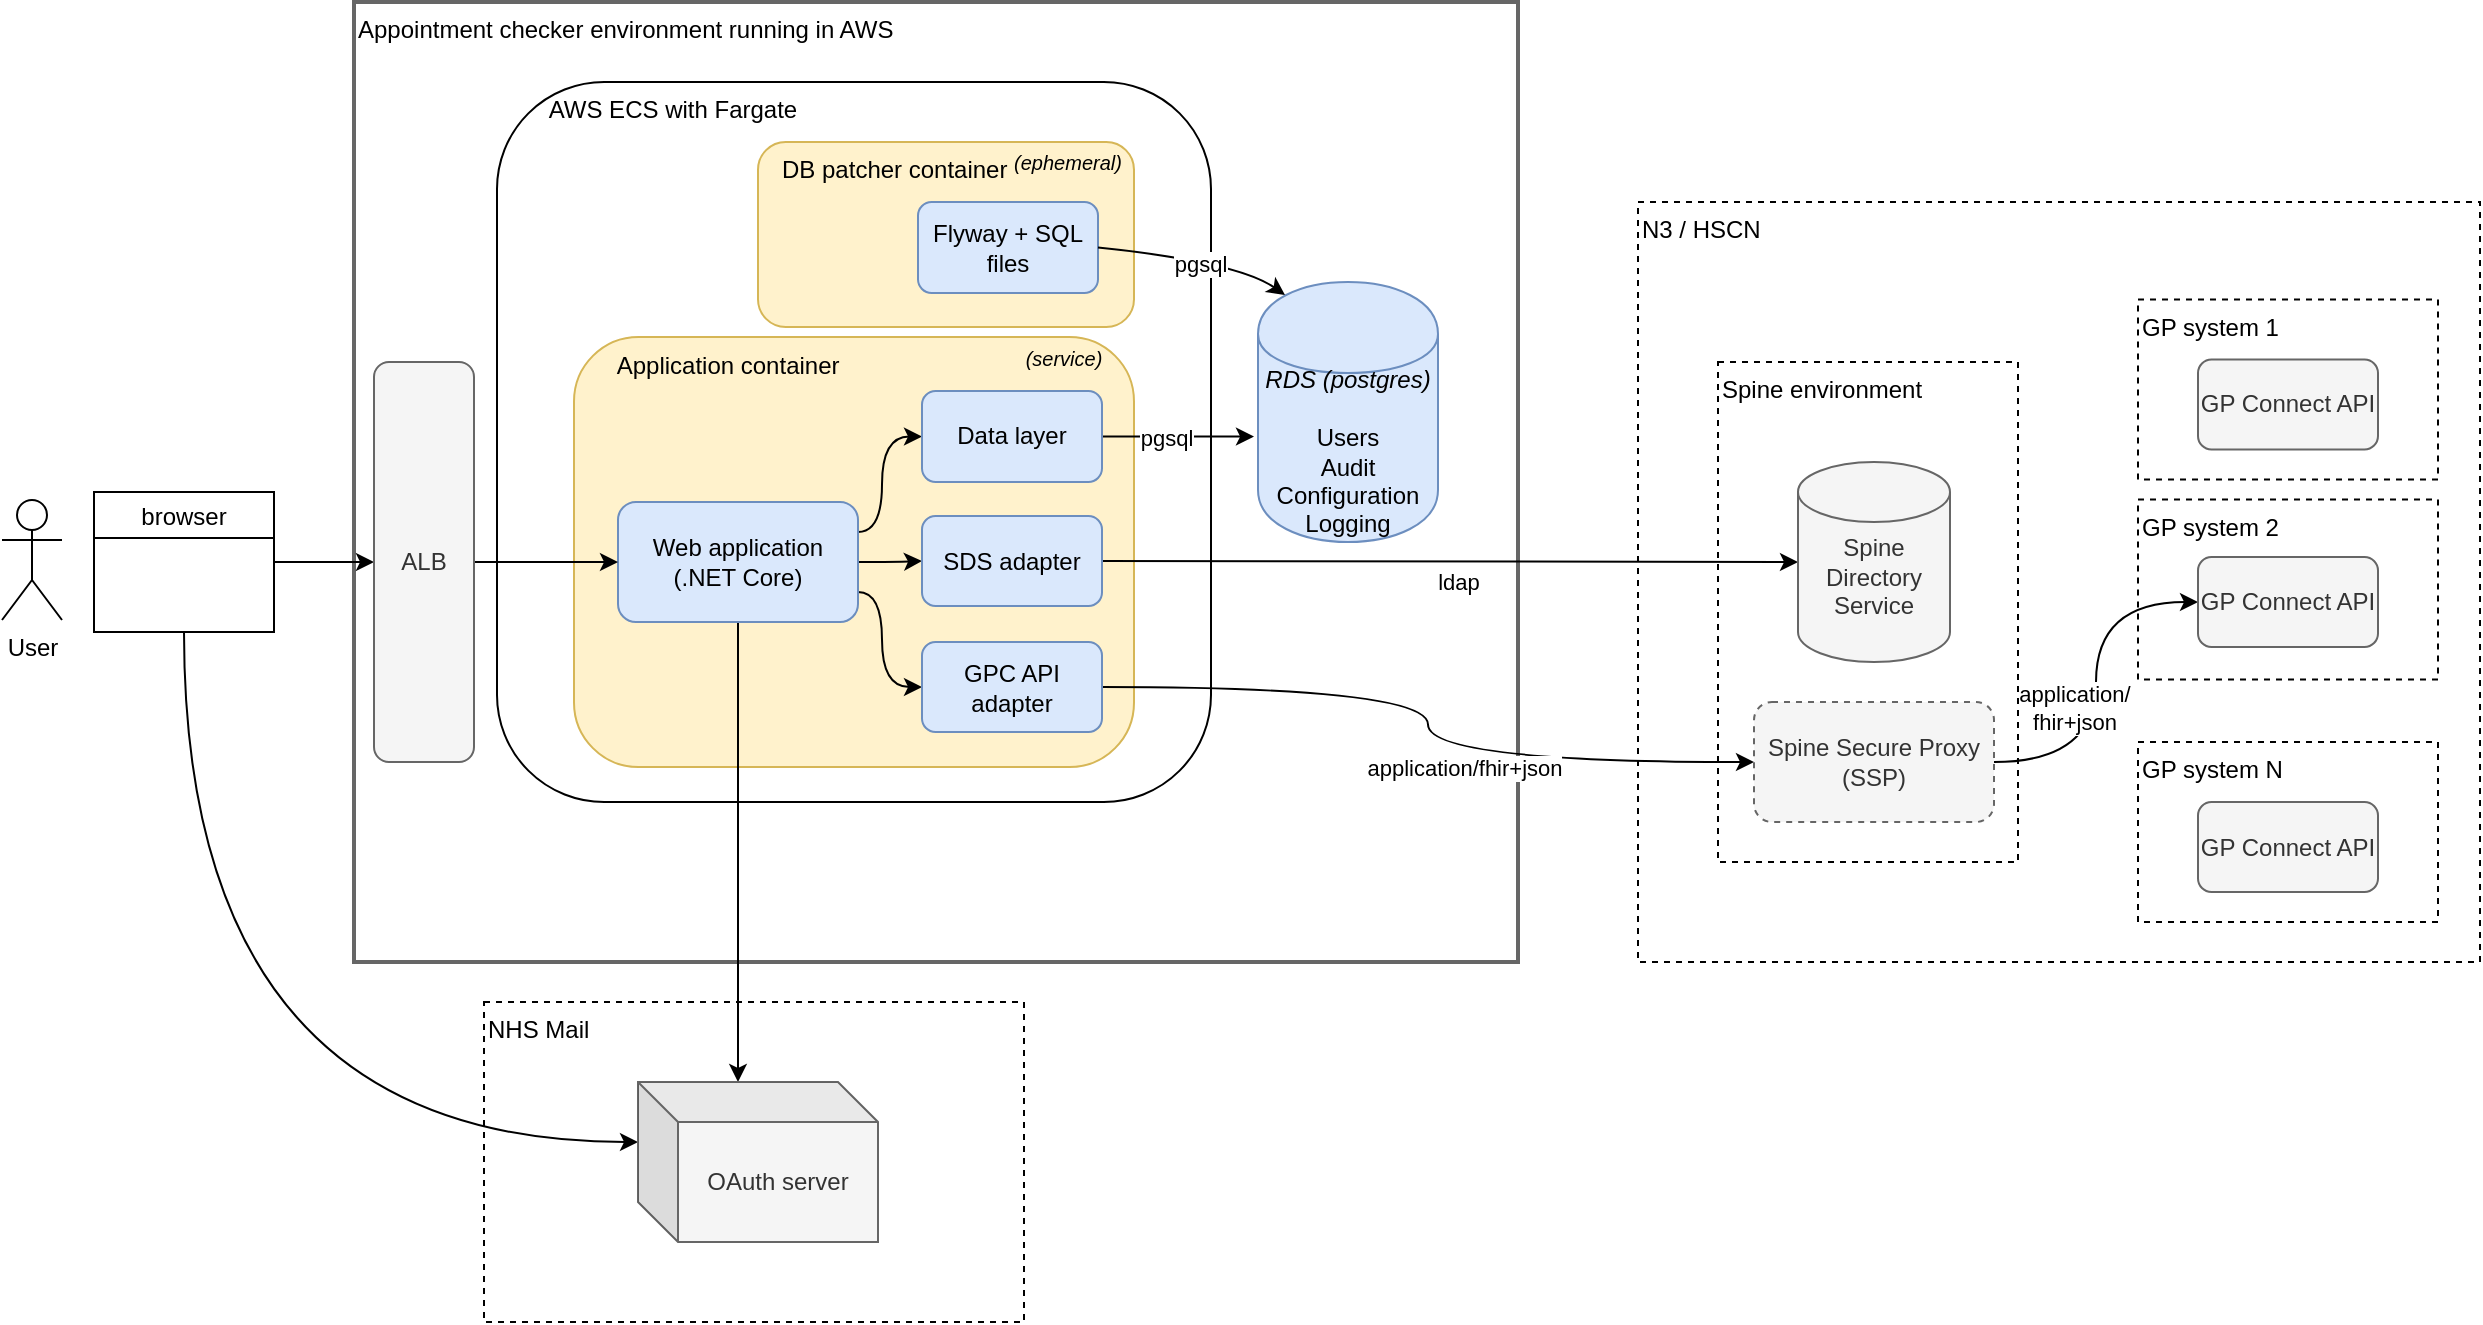 <mxfile version="13.3.5" type="device"><diagram id="QzugP-1-zRHN_aSwc-dF" name="Page-1"><mxGraphModel dx="1277" dy="983" grid="1" gridSize="10" guides="1" tooltips="1" connect="1" arrows="1" fold="1" page="1" pageScale="1" pageWidth="827" pageHeight="1169" math="0" shadow="0"><root><mxCell id="0"/><mxCell id="1" parent="0"/><mxCell id="rf9PtbNOxaPsoOLTZ1Kl-1" value="Appointment checker environment running in AWS" style="rounded=0;whiteSpace=wrap;html=1;verticalAlign=top;align=left;strokeWidth=2;strokeColor=#666666;" parent="1" vertex="1"><mxGeometry x="188" y="20" width="582" height="480" as="geometry"/></mxCell><mxCell id="NKFAe5NOavrjgE_ocFnD-1" value="&amp;nbsp; &amp;nbsp; &amp;nbsp; &amp;nbsp;AWS ECS with Fargate" style="rounded=1;whiteSpace=wrap;html=1;fillColor=none;verticalAlign=top;align=left;" parent="1" vertex="1"><mxGeometry x="259.5" y="60" width="357" height="360" as="geometry"/></mxCell><mxCell id="rf9PtbNOxaPsoOLTZ1Kl-55" value="N3 / HSCN" style="rounded=0;whiteSpace=wrap;html=1;verticalAlign=top;align=left;dashed=1;fillColor=none;" parent="1" vertex="1"><mxGeometry x="830" y="120" width="421" height="380" as="geometry"/></mxCell><mxCell id="rf9PtbNOxaPsoOLTZ1Kl-11" value="&amp;nbsp; &amp;nbsp; &amp;nbsp; Application container" style="rounded=1;whiteSpace=wrap;html=1;align=left;verticalAlign=top;fillColor=#fff2cc;strokeColor=#d6b656;" parent="1" vertex="1"><mxGeometry x="298" y="187.5" width="280" height="215" as="geometry"/></mxCell><mxCell id="rf9PtbNOxaPsoOLTZ1Kl-67" style="edgeStyle=orthogonalEdgeStyle;curved=1;orthogonalLoop=1;jettySize=auto;html=1;exitX=0.5;exitY=1;exitDx=0;exitDy=0;entryX=0;entryY=0;entryDx=50;entryDy=0;entryPerimeter=0;startArrow=none;startFill=0;endArrow=classic;endFill=1;strokeColor=#000000;" parent="1" source="rf9PtbNOxaPsoOLTZ1Kl-2" target="rf9PtbNOxaPsoOLTZ1Kl-66" edge="1"><mxGeometry relative="1" as="geometry"/></mxCell><mxCell id="bBDh-ykp_0sNebazIjZK-6" style="edgeStyle=orthogonalEdgeStyle;curved=1;orthogonalLoop=1;jettySize=auto;html=1;exitX=1;exitY=0.25;exitDx=0;exitDy=0;entryX=0;entryY=0.5;entryDx=0;entryDy=0;" parent="1" source="rf9PtbNOxaPsoOLTZ1Kl-2" target="rf9PtbNOxaPsoOLTZ1Kl-8" edge="1"><mxGeometry relative="1" as="geometry"><Array as="points"><mxPoint x="452" y="285"/><mxPoint x="452" y="237"/></Array></mxGeometry></mxCell><mxCell id="bBDh-ykp_0sNebazIjZK-8" style="edgeStyle=orthogonalEdgeStyle;curved=1;orthogonalLoop=1;jettySize=auto;html=1;exitX=1;exitY=0.5;exitDx=0;exitDy=0;" parent="1" source="rf9PtbNOxaPsoOLTZ1Kl-2" target="rf9PtbNOxaPsoOLTZ1Kl-9" edge="1"><mxGeometry relative="1" as="geometry"/></mxCell><mxCell id="bBDh-ykp_0sNebazIjZK-9" style="edgeStyle=orthogonalEdgeStyle;curved=1;orthogonalLoop=1;jettySize=auto;html=1;exitX=1;exitY=0.75;exitDx=0;exitDy=0;entryX=0;entryY=0.5;entryDx=0;entryDy=0;" parent="1" source="rf9PtbNOxaPsoOLTZ1Kl-2" target="rf9PtbNOxaPsoOLTZ1Kl-10" edge="1"><mxGeometry relative="1" as="geometry"><Array as="points"><mxPoint x="452" y="315"/><mxPoint x="452" y="363"/></Array></mxGeometry></mxCell><mxCell id="rf9PtbNOxaPsoOLTZ1Kl-2" value="Web application&lt;br&gt;(.NET Core)" style="rounded=1;whiteSpace=wrap;html=1;align=center;fillColor=#dae8fc;strokeColor=#6c8ebf;" parent="1" vertex="1"><mxGeometry x="320" y="270" width="120" height="60" as="geometry"/></mxCell><mxCell id="rf9PtbNOxaPsoOLTZ1Kl-22" style="edgeStyle=orthogonalEdgeStyle;curved=1;orthogonalLoop=1;jettySize=auto;html=1;exitX=1;exitY=0.5;exitDx=0;exitDy=0;" parent="1" source="rf9PtbNOxaPsoOLTZ1Kl-8" edge="1"><mxGeometry relative="1" as="geometry"><Array as="points"><mxPoint x="598" y="237"/><mxPoint x="598" y="238"/></Array><mxPoint x="638" y="237.3" as="targetPoint"/></mxGeometry></mxCell><mxCell id="rf9PtbNOxaPsoOLTZ1Kl-49" value="pgsql" style="edgeLabel;html=1;align=center;verticalAlign=middle;resizable=0;points=[];" parent="rf9PtbNOxaPsoOLTZ1Kl-22" vertex="1" connectable="0"><mxGeometry x="-0.233" y="-2" relative="1" as="geometry"><mxPoint x="3" y="-2" as="offset"/></mxGeometry></mxCell><mxCell id="rf9PtbNOxaPsoOLTZ1Kl-8" value="Data layer" style="rounded=1;whiteSpace=wrap;html=1;align=center;fillColor=#dae8fc;strokeColor=#6c8ebf;" parent="1" vertex="1"><mxGeometry x="472" y="214.5" width="90" height="45.5" as="geometry"/></mxCell><mxCell id="bBDh-ykp_0sNebazIjZK-10" style="edgeStyle=orthogonalEdgeStyle;curved=1;orthogonalLoop=1;jettySize=auto;html=1;exitX=1;exitY=0.5;exitDx=0;exitDy=0;" parent="1" source="rf9PtbNOxaPsoOLTZ1Kl-9" target="rf9PtbNOxaPsoOLTZ1Kl-34" edge="1"><mxGeometry relative="1" as="geometry"/></mxCell><mxCell id="bBDh-ykp_0sNebazIjZK-13" value="ldap" style="edgeLabel;html=1;align=center;verticalAlign=middle;resizable=0;points=[];" parent="bBDh-ykp_0sNebazIjZK-10" vertex="1" connectable="0"><mxGeometry x="0.002" y="-55" relative="1" as="geometry"><mxPoint x="3.5" y="-45" as="offset"/></mxGeometry></mxCell><mxCell id="rf9PtbNOxaPsoOLTZ1Kl-9" value="SDS adapter" style="rounded=1;whiteSpace=wrap;html=1;align=center;fillColor=#dae8fc;strokeColor=#6c8ebf;" parent="1" vertex="1"><mxGeometry x="472" y="277" width="90" height="45" as="geometry"/></mxCell><mxCell id="rf9PtbNOxaPsoOLTZ1Kl-38" style="edgeStyle=orthogonalEdgeStyle;curved=1;orthogonalLoop=1;jettySize=auto;html=1;exitX=1;exitY=0.5;exitDx=0;exitDy=0;endArrow=classic;endFill=1;strokeColor=#000000;" parent="1" source="rf9PtbNOxaPsoOLTZ1Kl-10" target="rf9PtbNOxaPsoOLTZ1Kl-32" edge="1"><mxGeometry relative="1" as="geometry"/></mxCell><mxCell id="rf9PtbNOxaPsoOLTZ1Kl-47" value="application/fhir+json" style="edgeLabel;html=1;align=center;verticalAlign=middle;resizable=0;points=[];" parent="rf9PtbNOxaPsoOLTZ1Kl-38" vertex="1" connectable="0"><mxGeometry x="0.202" y="-3" relative="1" as="geometry"><mxPoint as="offset"/></mxGeometry></mxCell><mxCell id="rf9PtbNOxaPsoOLTZ1Kl-10" value="GPC API adapter" style="rounded=1;whiteSpace=wrap;html=1;align=center;fillColor=#dae8fc;strokeColor=#6c8ebf;" parent="1" vertex="1"><mxGeometry x="472" y="340" width="90" height="45" as="geometry"/></mxCell><mxCell id="rf9PtbNOxaPsoOLTZ1Kl-31" value="Spine environment" style="rounded=0;whiteSpace=wrap;html=1;verticalAlign=top;align=left;dashed=1;fillColor=none;" parent="1" vertex="1"><mxGeometry x="870" y="200" width="150" height="250" as="geometry"/></mxCell><mxCell id="rf9PtbNOxaPsoOLTZ1Kl-45" style="edgeStyle=orthogonalEdgeStyle;curved=1;orthogonalLoop=1;jettySize=auto;html=1;exitX=1;exitY=0.5;exitDx=0;exitDy=0;entryX=0;entryY=0.5;entryDx=0;entryDy=0;endArrow=classic;endFill=1;strokeColor=#000000;" parent="1" source="rf9PtbNOxaPsoOLTZ1Kl-32" target="rf9PtbNOxaPsoOLTZ1Kl-43" edge="1"><mxGeometry relative="1" as="geometry"/></mxCell><mxCell id="rf9PtbNOxaPsoOLTZ1Kl-48" value="application/&lt;br&gt;fhir+json" style="edgeLabel;html=1;align=center;verticalAlign=middle;resizable=0;points=[];" parent="rf9PtbNOxaPsoOLTZ1Kl-45" vertex="1" connectable="0"><mxGeometry x="-0.24" y="6" relative="1" as="geometry"><mxPoint x="-5" y="-9.15" as="offset"/></mxGeometry></mxCell><mxCell id="rf9PtbNOxaPsoOLTZ1Kl-32" value="Spine Secure Proxy&lt;br&gt;(SSP)" style="rounded=1;whiteSpace=wrap;html=1;dashed=1;fillColor=#f5f5f5;align=center;strokeColor=#666666;fontColor=#333333;" parent="1" vertex="1"><mxGeometry x="888" y="370" width="120" height="60" as="geometry"/></mxCell><mxCell id="rf9PtbNOxaPsoOLTZ1Kl-33" value="" style="group" parent="1" vertex="1" connectable="0"><mxGeometry x="910" y="250" width="76" height="100" as="geometry"/></mxCell><mxCell id="rf9PtbNOxaPsoOLTZ1Kl-34" value="&lt;br&gt;Spine Directory Service" style="shape=cylinder2;whiteSpace=wrap;html=1;boundedLbl=1;backgroundOutline=1;size=15;align=center;fillColor=#f5f5f5;strokeColor=#666666;fontColor=#333333;" parent="rf9PtbNOxaPsoOLTZ1Kl-33" vertex="1"><mxGeometry width="76" height="100" as="geometry"/></mxCell><mxCell id="rf9PtbNOxaPsoOLTZ1Kl-39" value="GP system 1" style="rounded=0;whiteSpace=wrap;html=1;verticalAlign=top;align=left;dashed=1;fillColor=none;" parent="1" vertex="1"><mxGeometry x="1080" y="168.75" width="150" height="90" as="geometry"/></mxCell><mxCell id="rf9PtbNOxaPsoOLTZ1Kl-40" value="GP system 2" style="rounded=0;whiteSpace=wrap;html=1;verticalAlign=top;align=left;dashed=1;fillColor=none;" parent="1" vertex="1"><mxGeometry x="1080" y="268.75" width="150" height="90" as="geometry"/></mxCell><mxCell id="rf9PtbNOxaPsoOLTZ1Kl-41" value="GP system N" style="rounded=0;whiteSpace=wrap;html=1;verticalAlign=top;align=left;dashed=1;fillColor=none;" parent="1" vertex="1"><mxGeometry x="1080" y="390" width="150" height="90" as="geometry"/></mxCell><mxCell id="rf9PtbNOxaPsoOLTZ1Kl-42" value="GP Connect API" style="rounded=1;whiteSpace=wrap;html=1;align=center;fillColor=#f5f5f5;strokeColor=#666666;fontColor=#333333;" parent="1" vertex="1"><mxGeometry x="1110" y="198.75" width="90" height="45" as="geometry"/></mxCell><mxCell id="rf9PtbNOxaPsoOLTZ1Kl-43" value="GP Connect API" style="rounded=1;whiteSpace=wrap;html=1;align=center;fillColor=#f5f5f5;strokeColor=#666666;fontColor=#333333;" parent="1" vertex="1"><mxGeometry x="1110" y="297.5" width="90" height="45" as="geometry"/></mxCell><mxCell id="rf9PtbNOxaPsoOLTZ1Kl-44" value="GP Connect API" style="rounded=1;whiteSpace=wrap;html=1;align=center;fillColor=#f5f5f5;strokeColor=#666666;fontColor=#333333;" parent="1" vertex="1"><mxGeometry x="1110" y="420" width="90" height="45" as="geometry"/></mxCell><mxCell id="rf9PtbNOxaPsoOLTZ1Kl-59" value="User" style="shape=umlActor;verticalLabelPosition=bottom;verticalAlign=top;html=1;outlineConnect=0;fillColor=none;align=center;" parent="1" vertex="1"><mxGeometry x="12" y="269" width="30" height="60" as="geometry"/></mxCell><mxCell id="rf9PtbNOxaPsoOLTZ1Kl-64" value="NHS Mail" style="rounded=0;whiteSpace=wrap;html=1;verticalAlign=top;align=left;dashed=1;fillColor=none;" parent="1" vertex="1"><mxGeometry x="253" y="520" width="270" height="160" as="geometry"/></mxCell><mxCell id="rf9PtbNOxaPsoOLTZ1Kl-68" style="edgeStyle=orthogonalEdgeStyle;curved=1;orthogonalLoop=1;jettySize=auto;html=1;exitX=0;exitY=0;exitDx=0;exitDy=30;exitPerimeter=0;startArrow=classic;startFill=1;endArrow=none;endFill=0;strokeColor=#000000;entryX=0.5;entryY=1;entryDx=0;entryDy=0;" parent="1" source="rf9PtbNOxaPsoOLTZ1Kl-66" target="rf9PtbNOxaPsoOLTZ1Kl-78" edge="1"><mxGeometry relative="1" as="geometry"><mxPoint x="130" y="303.5" as="targetPoint"/></mxGeometry></mxCell><mxCell id="rf9PtbNOxaPsoOLTZ1Kl-66" value="OAuth server" style="shape=cube;whiteSpace=wrap;html=1;boundedLbl=1;backgroundOutline=1;darkOpacity=0.05;darkOpacity2=0.1;strokeColor=#666666;fillColor=#f5f5f5;align=center;fontColor=#333333;" parent="1" vertex="1"><mxGeometry x="330" y="560" width="120" height="80" as="geometry"/></mxCell><mxCell id="bBDh-ykp_0sNebazIjZK-11" style="edgeStyle=orthogonalEdgeStyle;curved=1;orthogonalLoop=1;jettySize=auto;html=1;exitX=1;exitY=0.5;exitDx=0;exitDy=0;" parent="1" source="rf9PtbNOxaPsoOLTZ1Kl-78" target="bBDh-ykp_0sNebazIjZK-1" edge="1"><mxGeometry relative="1" as="geometry"/></mxCell><mxCell id="rf9PtbNOxaPsoOLTZ1Kl-78" value="browser" style="swimlane;strokeColor=#000000;fillColor=none;align=center;fontStyle=0" parent="1" vertex="1"><mxGeometry x="58" y="265" width="90" height="70" as="geometry"/></mxCell><mxCell id="bBDh-ykp_0sNebazIjZK-12" style="edgeStyle=orthogonalEdgeStyle;curved=1;orthogonalLoop=1;jettySize=auto;html=1;exitX=1;exitY=0.5;exitDx=0;exitDy=0;" parent="1" source="bBDh-ykp_0sNebazIjZK-1" target="rf9PtbNOxaPsoOLTZ1Kl-2" edge="1"><mxGeometry relative="1" as="geometry"/></mxCell><mxCell id="bBDh-ykp_0sNebazIjZK-1" value="ALB" style="rounded=1;whiteSpace=wrap;html=1;fillColor=#f5f5f5;strokeColor=#666666;fontColor=#333333;" parent="1" vertex="1"><mxGeometry x="198" y="200" width="50" height="200" as="geometry"/></mxCell><mxCell id="vXYbaty4qrbq-XfrzboC-3" value="&lt;i&gt;RDS (postgres)&lt;/i&gt;&lt;br&gt;&lt;br&gt;&lt;span&gt;Users&lt;/span&gt;&lt;br&gt;&lt;span&gt;Audit&lt;/span&gt;&lt;br&gt;&lt;span&gt;Configuration&lt;/span&gt;&lt;br&gt;&lt;span&gt;Logging&lt;/span&gt;" style="shape=cylinder;whiteSpace=wrap;html=1;boundedLbl=1;backgroundOutline=1;strokeColor=#6c8ebf;strokeWidth=1;fillColor=#dae8fc;" parent="1" vertex="1"><mxGeometry x="640" y="160" width="90" height="130" as="geometry"/></mxCell><mxCell id="vXYbaty4qrbq-XfrzboC-4" value="&amp;nbsp; &amp;nbsp;DB patcher container" style="rounded=1;whiteSpace=wrap;html=1;align=left;verticalAlign=top;strokeColor=#d6b656;glass=0;shadow=0;sketch=0;fillColor=#FFF2CC;" parent="1" vertex="1"><mxGeometry x="390" y="90" width="188" height="92.5" as="geometry"/></mxCell><mxCell id="vXYbaty4qrbq-XfrzboC-5" value="Flyway + SQL files" style="rounded=1;whiteSpace=wrap;html=1;align=center;fillColor=#dae8fc;strokeColor=#6c8ebf;" parent="1" vertex="1"><mxGeometry x="470" y="120" width="90" height="45.5" as="geometry"/></mxCell><mxCell id="vXYbaty4qrbq-XfrzboC-10" value="" style="endArrow=classic;html=1;exitX=1;exitY=0.5;exitDx=0;exitDy=0;entryX=0.15;entryY=0.05;entryDx=0;entryDy=0;curved=1;entryPerimeter=0;" parent="1" source="vXYbaty4qrbq-XfrzboC-5" target="vXYbaty4qrbq-XfrzboC-3" edge="1"><mxGeometry width="50" height="50" relative="1" as="geometry"><mxPoint x="660" y="130" as="sourcePoint"/><mxPoint x="710" y="80" as="targetPoint"/><Array as="points"><mxPoint x="630" y="150"/></Array></mxGeometry></mxCell><mxCell id="vXYbaty4qrbq-XfrzboC-11" value="pgsql" style="edgeLabel;html=1;align=center;verticalAlign=middle;resizable=0;points=[];" parent="vXYbaty4qrbq-XfrzboC-10" vertex="1" connectable="0"><mxGeometry x="0.041" y="-3" relative="1" as="geometry"><mxPoint as="offset"/></mxGeometry></mxCell><mxCell id="vXYbaty4qrbq-XfrzboC-15" value="&lt;i style=&quot;font-size: 10px;&quot;&gt;(service)&lt;/i&gt;" style="text;html=1;strokeColor=none;fillColor=none;align=center;verticalAlign=middle;whiteSpace=wrap;rounded=0;shadow=0;glass=0;fontSize=10;" parent="1" vertex="1"><mxGeometry x="523" y="187.5" width="40" height="20" as="geometry"/></mxCell><mxCell id="vXYbaty4qrbq-XfrzboC-16" value="&lt;i style=&quot;font-size: 10px;&quot;&gt;(ephemeral)&lt;/i&gt;" style="text;html=1;strokeColor=none;fillColor=none;align=center;verticalAlign=middle;whiteSpace=wrap;rounded=0;shadow=0;glass=0;fontSize=10;" parent="1" vertex="1"><mxGeometry x="510" y="90" width="70" height="20" as="geometry"/></mxCell></root></mxGraphModel></diagram></mxfile>